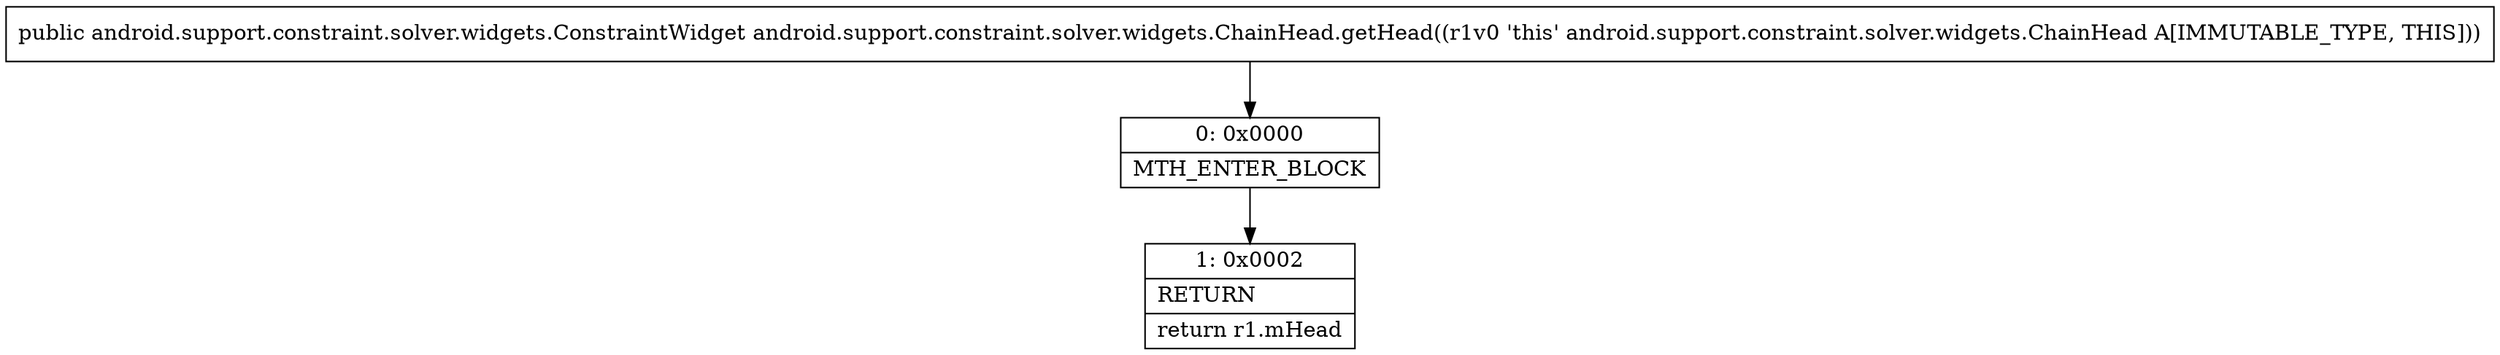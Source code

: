 digraph "CFG forandroid.support.constraint.solver.widgets.ChainHead.getHead()Landroid\/support\/constraint\/solver\/widgets\/ConstraintWidget;" {
Node_0 [shape=record,label="{0\:\ 0x0000|MTH_ENTER_BLOCK\l}"];
Node_1 [shape=record,label="{1\:\ 0x0002|RETURN\l|return r1.mHead\l}"];
MethodNode[shape=record,label="{public android.support.constraint.solver.widgets.ConstraintWidget android.support.constraint.solver.widgets.ChainHead.getHead((r1v0 'this' android.support.constraint.solver.widgets.ChainHead A[IMMUTABLE_TYPE, THIS])) }"];
MethodNode -> Node_0;
Node_0 -> Node_1;
}

